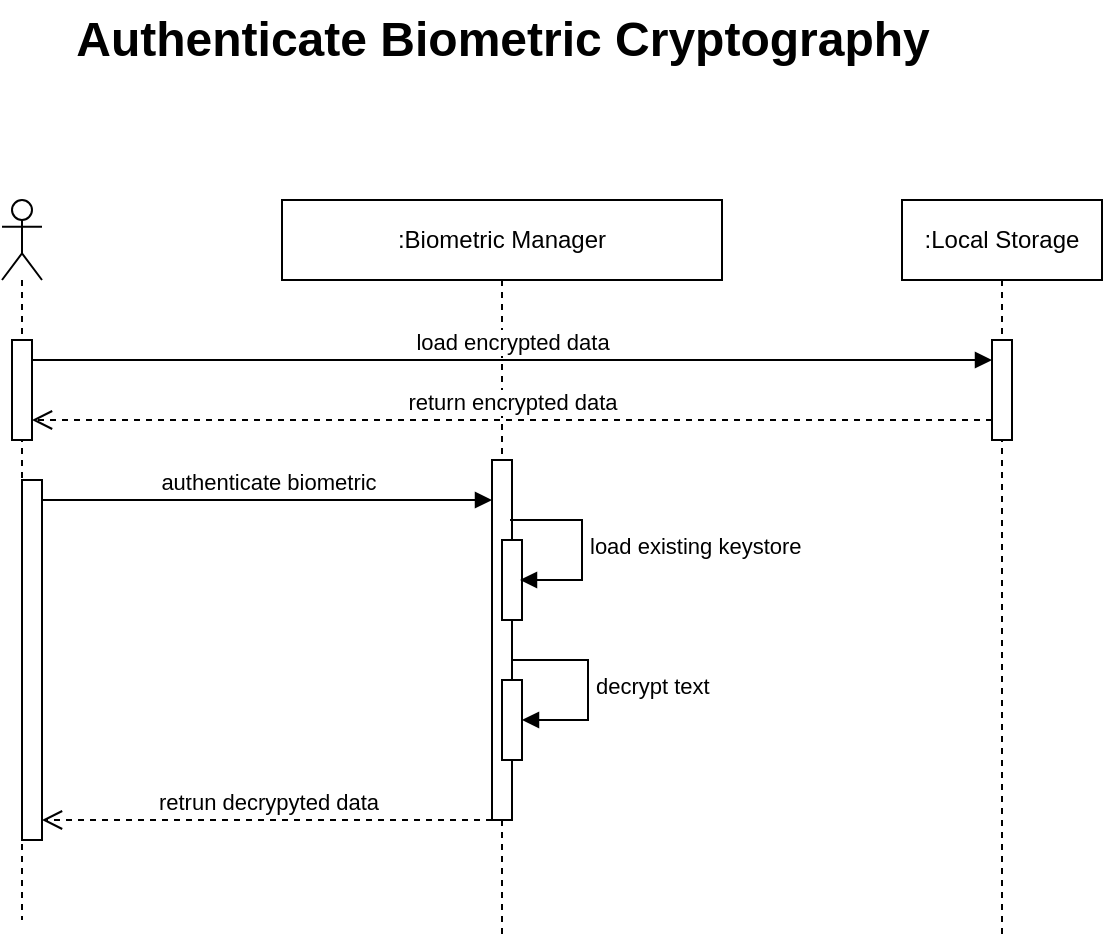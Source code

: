 <mxfile version="24.5.5" type="github">
  <diagram name="Page-1" id="Y4lIMBe28h2u2u2a3vKN">
    <mxGraphModel dx="708" dy="406" grid="1" gridSize="10" guides="1" tooltips="1" connect="1" arrows="1" fold="1" page="1" pageScale="1" pageWidth="850" pageHeight="1100" math="0" shadow="0">
      <root>
        <mxCell id="0" />
        <mxCell id="1" parent="0" />
        <mxCell id="EvORvr17HT1seJ1Nro3n-1" value="" style="shape=umlLifeline;perimeter=lifelinePerimeter;whiteSpace=wrap;html=1;container=1;dropTarget=0;collapsible=0;recursiveResize=0;outlineConnect=0;portConstraint=eastwest;newEdgeStyle={&quot;curved&quot;:0,&quot;rounded&quot;:0};participant=umlActor;" vertex="1" parent="1">
          <mxGeometry x="150" y="180" width="20" height="360" as="geometry" />
        </mxCell>
        <mxCell id="EvORvr17HT1seJ1Nro3n-4" value=":Biometric Manager" style="shape=umlLifeline;perimeter=lifelinePerimeter;whiteSpace=wrap;html=1;container=1;dropTarget=0;collapsible=0;recursiveResize=0;outlineConnect=0;portConstraint=eastwest;newEdgeStyle={&quot;curved&quot;:0,&quot;rounded&quot;:0};" vertex="1" parent="1">
          <mxGeometry x="290" y="180" width="220" height="370" as="geometry" />
        </mxCell>
        <mxCell id="EvORvr17HT1seJ1Nro3n-5" value="" style="html=1;points=[[0,0,0,0,5],[0,1,0,0,-5],[1,0,0,0,5],[1,1,0,0,-5]];perimeter=orthogonalPerimeter;outlineConnect=0;targetShapes=umlLifeline;portConstraint=eastwest;newEdgeStyle={&quot;curved&quot;:0,&quot;rounded&quot;:0};" vertex="1" parent="EvORvr17HT1seJ1Nro3n-4">
          <mxGeometry x="105" y="130" width="10" height="180" as="geometry" />
        </mxCell>
        <mxCell id="EvORvr17HT1seJ1Nro3n-6" value="" style="html=1;points=[[0,0,0,0,5],[0,1,0,0,-5],[1,0,0,0,5],[1,1,0,0,-5]];perimeter=orthogonalPerimeter;outlineConnect=0;targetShapes=umlLifeline;portConstraint=eastwest;newEdgeStyle={&quot;curved&quot;:0,&quot;rounded&quot;:0};" vertex="1" parent="EvORvr17HT1seJ1Nro3n-4">
          <mxGeometry x="110" y="170" width="10" height="40" as="geometry" />
        </mxCell>
        <mxCell id="EvORvr17HT1seJ1Nro3n-7" value="load existing keystore" style="html=1;align=left;spacingLeft=2;endArrow=block;rounded=0;edgeStyle=orthogonalEdgeStyle;curved=0;rounded=0;" edge="1" parent="EvORvr17HT1seJ1Nro3n-4">
          <mxGeometry x="0.011" relative="1" as="geometry">
            <mxPoint x="114" y="160" as="sourcePoint" />
            <Array as="points">
              <mxPoint x="150" y="160" />
              <mxPoint x="150" y="190" />
            </Array>
            <mxPoint x="119" y="190" as="targetPoint" />
            <mxPoint as="offset" />
          </mxGeometry>
        </mxCell>
        <mxCell id="EvORvr17HT1seJ1Nro3n-8" value="" style="html=1;points=[[0,0,0,0,5],[0,1,0,0,-5],[1,0,0,0,5],[1,1,0,0,-5]];perimeter=orthogonalPerimeter;outlineConnect=0;targetShapes=umlLifeline;portConstraint=eastwest;newEdgeStyle={&quot;curved&quot;:0,&quot;rounded&quot;:0};" vertex="1" parent="EvORvr17HT1seJ1Nro3n-4">
          <mxGeometry x="110" y="240" width="10" height="40" as="geometry" />
        </mxCell>
        <mxCell id="EvORvr17HT1seJ1Nro3n-9" value="decrypt text" style="html=1;align=left;spacingLeft=2;endArrow=block;rounded=0;edgeStyle=orthogonalEdgeStyle;curved=0;rounded=0;" edge="1" parent="EvORvr17HT1seJ1Nro3n-4" target="EvORvr17HT1seJ1Nro3n-8" source="EvORvr17HT1seJ1Nro3n-5">
          <mxGeometry relative="1" as="geometry">
            <mxPoint x="123" y="220" as="sourcePoint" />
            <Array as="points">
              <mxPoint x="153" y="230" />
              <mxPoint x="153" y="260" />
            </Array>
          </mxGeometry>
        </mxCell>
        <mxCell id="EvORvr17HT1seJ1Nro3n-11" value=":Local Storage" style="shape=umlLifeline;perimeter=lifelinePerimeter;whiteSpace=wrap;html=1;container=1;dropTarget=0;collapsible=0;recursiveResize=0;outlineConnect=0;portConstraint=eastwest;newEdgeStyle={&quot;curved&quot;:0,&quot;rounded&quot;:0};" vertex="1" parent="1">
          <mxGeometry x="600" y="180" width="100" height="370" as="geometry" />
        </mxCell>
        <mxCell id="EvORvr17HT1seJ1Nro3n-15" value="Authenticate Biometric Cryptography" style="text;strokeColor=none;fillColor=none;html=1;fontSize=24;fontStyle=1;verticalAlign=middle;align=center;" vertex="1" parent="1">
          <mxGeometry x="350" y="80" width="100" height="40" as="geometry" />
        </mxCell>
        <mxCell id="EvORvr17HT1seJ1Nro3n-16" value="" style="html=1;points=[[0,0,0,0,5],[0,1,0,0,-5],[1,0,0,0,5],[1,1,0,0,-5]];perimeter=orthogonalPerimeter;outlineConnect=0;targetShapes=umlLifeline;portConstraint=eastwest;newEdgeStyle={&quot;curved&quot;:0,&quot;rounded&quot;:0};" vertex="1" parent="1">
          <mxGeometry x="155" y="250" width="10" height="50" as="geometry" />
        </mxCell>
        <mxCell id="EvORvr17HT1seJ1Nro3n-2" value="" style="html=1;points=[[0,0,0,0,5],[0,1,0,0,-5],[1,0,0,0,5],[1,1,0,0,-5]];perimeter=orthogonalPerimeter;outlineConnect=0;targetShapes=umlLifeline;portConstraint=eastwest;newEdgeStyle={&quot;curved&quot;:0,&quot;rounded&quot;:0};" vertex="1" parent="1">
          <mxGeometry x="160" y="320" width="10" height="180" as="geometry" />
        </mxCell>
        <mxCell id="EvORvr17HT1seJ1Nro3n-10" value="authenticate biometric" style="html=1;verticalAlign=bottom;endArrow=block;curved=0;rounded=0;" edge="1" parent="1" target="EvORvr17HT1seJ1Nro3n-5">
          <mxGeometry width="80" relative="1" as="geometry">
            <mxPoint x="170" y="330" as="sourcePoint" />
            <mxPoint x="360" y="330" as="targetPoint" />
            <mxPoint as="offset" />
          </mxGeometry>
        </mxCell>
        <mxCell id="EvORvr17HT1seJ1Nro3n-13" value="retrun decrypyted data" style="html=1;verticalAlign=bottom;endArrow=open;dashed=1;endSize=8;curved=0;rounded=0;" edge="1" parent="1" source="EvORvr17HT1seJ1Nro3n-5">
          <mxGeometry relative="1" as="geometry">
            <mxPoint x="360" y="490" as="sourcePoint" />
            <mxPoint x="170" y="490" as="targetPoint" />
          </mxGeometry>
        </mxCell>
        <mxCell id="EvORvr17HT1seJ1Nro3n-17" value="load encrypted data" style="html=1;verticalAlign=bottom;endArrow=block;curved=0;rounded=0;" edge="1" parent="1">
          <mxGeometry width="80" relative="1" as="geometry">
            <mxPoint x="165" y="260" as="sourcePoint" />
            <mxPoint x="645" y="260" as="targetPoint" />
          </mxGeometry>
        </mxCell>
        <mxCell id="EvORvr17HT1seJ1Nro3n-18" value="" style="html=1;points=[[0,0,0,0,5],[0,1,0,0,-5],[1,0,0,0,5],[1,1,0,0,-5]];perimeter=orthogonalPerimeter;outlineConnect=0;targetShapes=umlLifeline;portConstraint=eastwest;newEdgeStyle={&quot;curved&quot;:0,&quot;rounded&quot;:0};" vertex="1" parent="1">
          <mxGeometry x="645" y="250" width="10" height="50" as="geometry" />
        </mxCell>
        <mxCell id="EvORvr17HT1seJ1Nro3n-19" value="return encrypted data" style="html=1;verticalAlign=bottom;endArrow=open;dashed=1;endSize=8;curved=0;rounded=0;" edge="1" parent="1" source="EvORvr17HT1seJ1Nro3n-18">
          <mxGeometry relative="1" as="geometry">
            <mxPoint x="245" y="290" as="sourcePoint" />
            <mxPoint x="165" y="290" as="targetPoint" />
          </mxGeometry>
        </mxCell>
      </root>
    </mxGraphModel>
  </diagram>
</mxfile>
